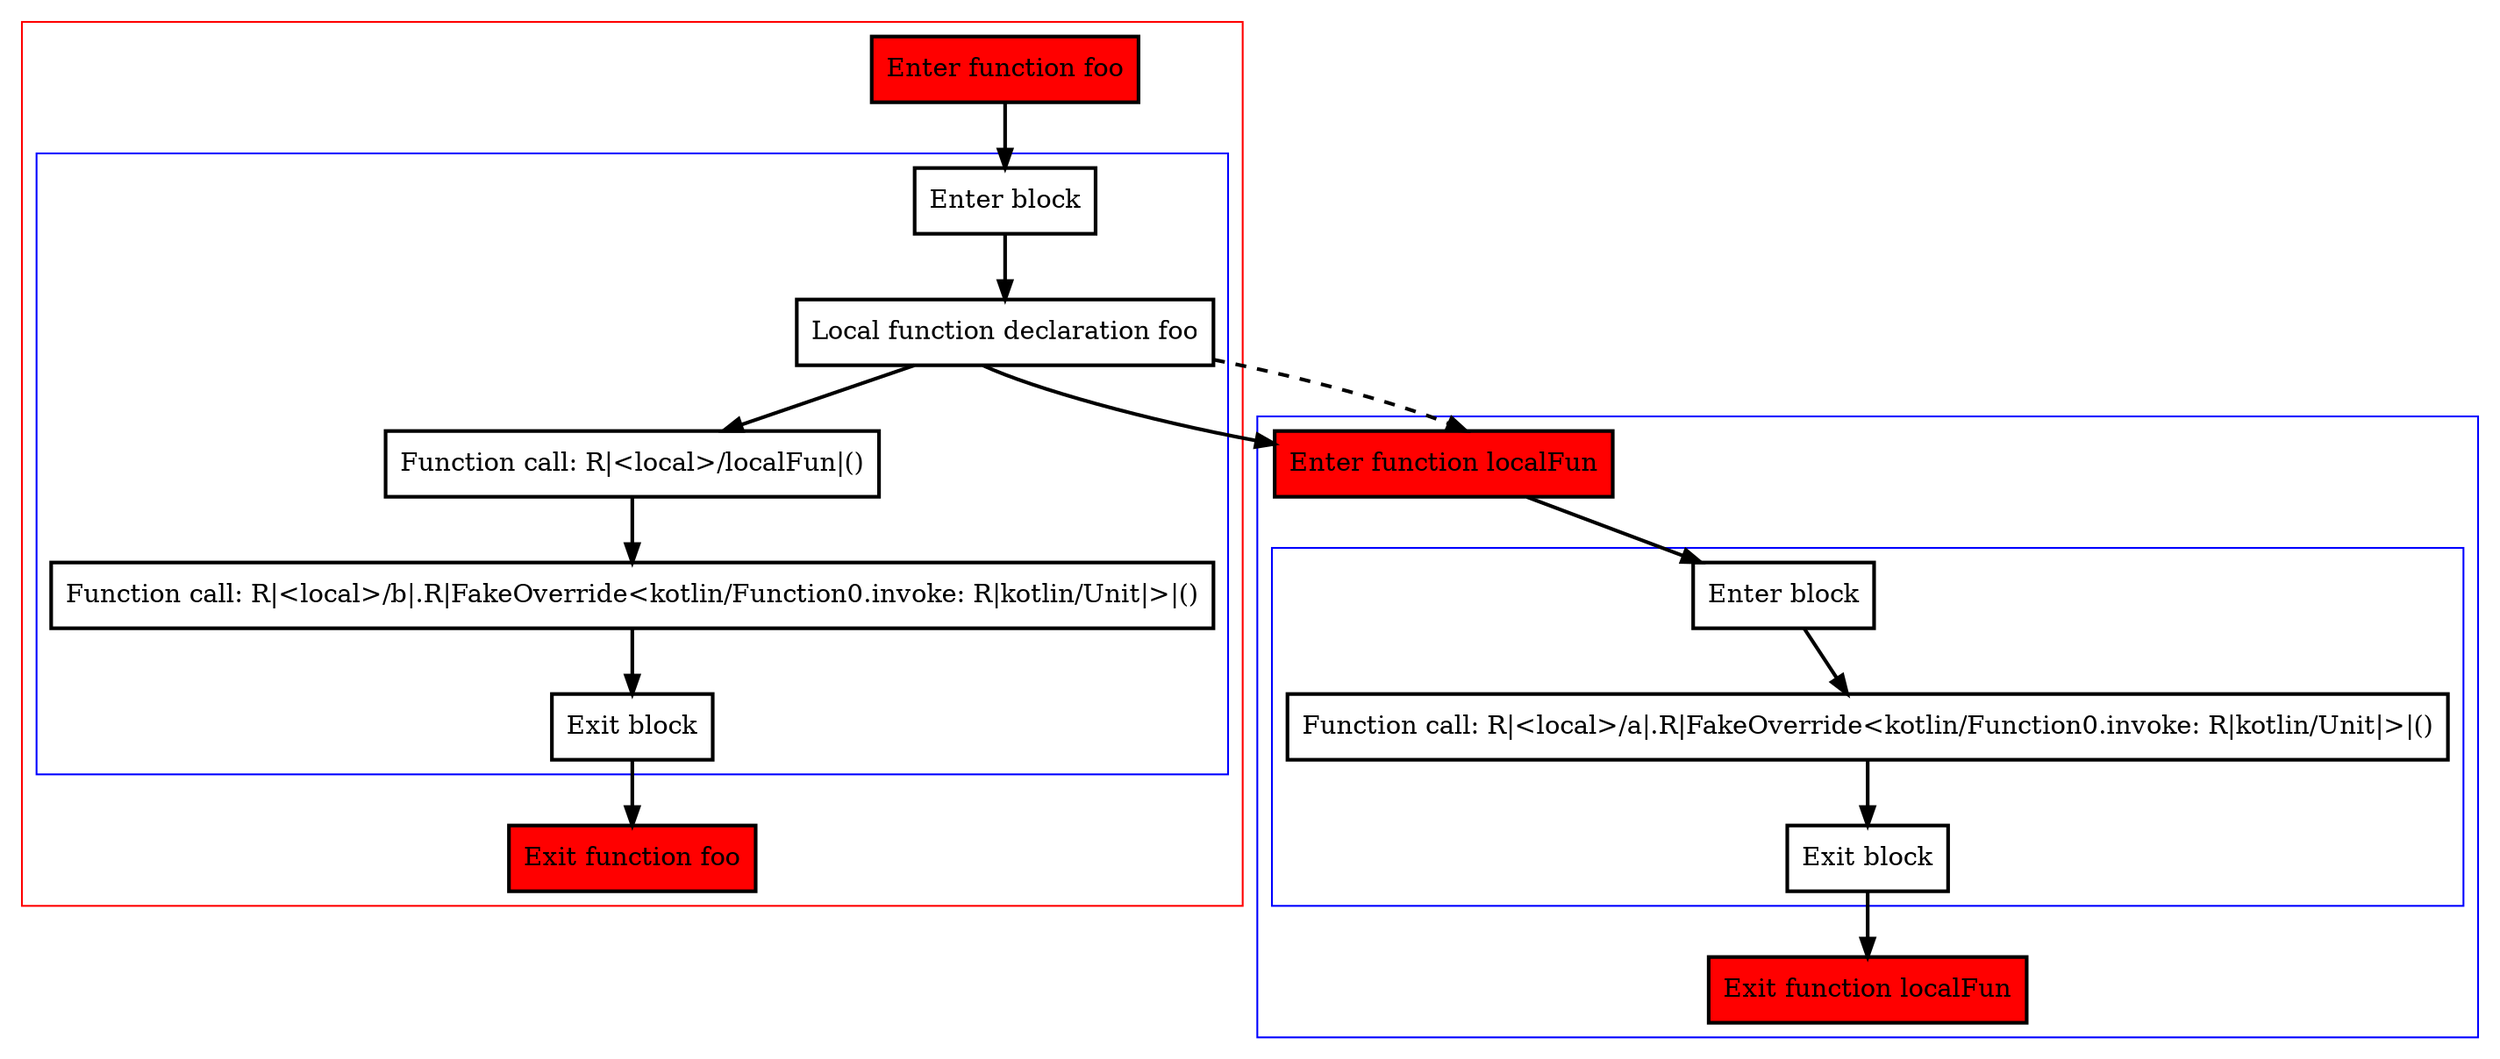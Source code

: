 digraph inLocalFunction_kt {
    graph [nodesep=3]
    node [shape=box penwidth=2]
    edge [penwidth=2]

    subgraph cluster_0 {
        color=red
        0 [label="Enter function foo" style="filled" fillcolor=red];
        subgraph cluster_1 {
            color=blue
            1 [label="Enter block"];
            2 [label="Local function declaration foo"];
            3 [label="Function call: R|<local>/localFun|()"];
            4 [label="Function call: R|<local>/b|.R|FakeOverride<kotlin/Function0.invoke: R|kotlin/Unit|>|()"];
            5 [label="Exit block"];
        }
        6 [label="Exit function foo" style="filled" fillcolor=red];
    }
    subgraph cluster_2 {
        color=blue
        7 [label="Enter function localFun" style="filled" fillcolor=red];
        subgraph cluster_3 {
            color=blue
            8 [label="Enter block"];
            9 [label="Function call: R|<local>/a|.R|FakeOverride<kotlin/Function0.invoke: R|kotlin/Unit|>|()"];
            10 [label="Exit block"];
        }
        11 [label="Exit function localFun" style="filled" fillcolor=red];
    }
    0 -> {1};
    1 -> {2};
    2 -> {7 3};
    2 -> {7} [style=dashed];
    3 -> {4};
    4 -> {5};
    5 -> {6};
    7 -> {8};
    8 -> {9};
    9 -> {10};
    10 -> {11};

}
